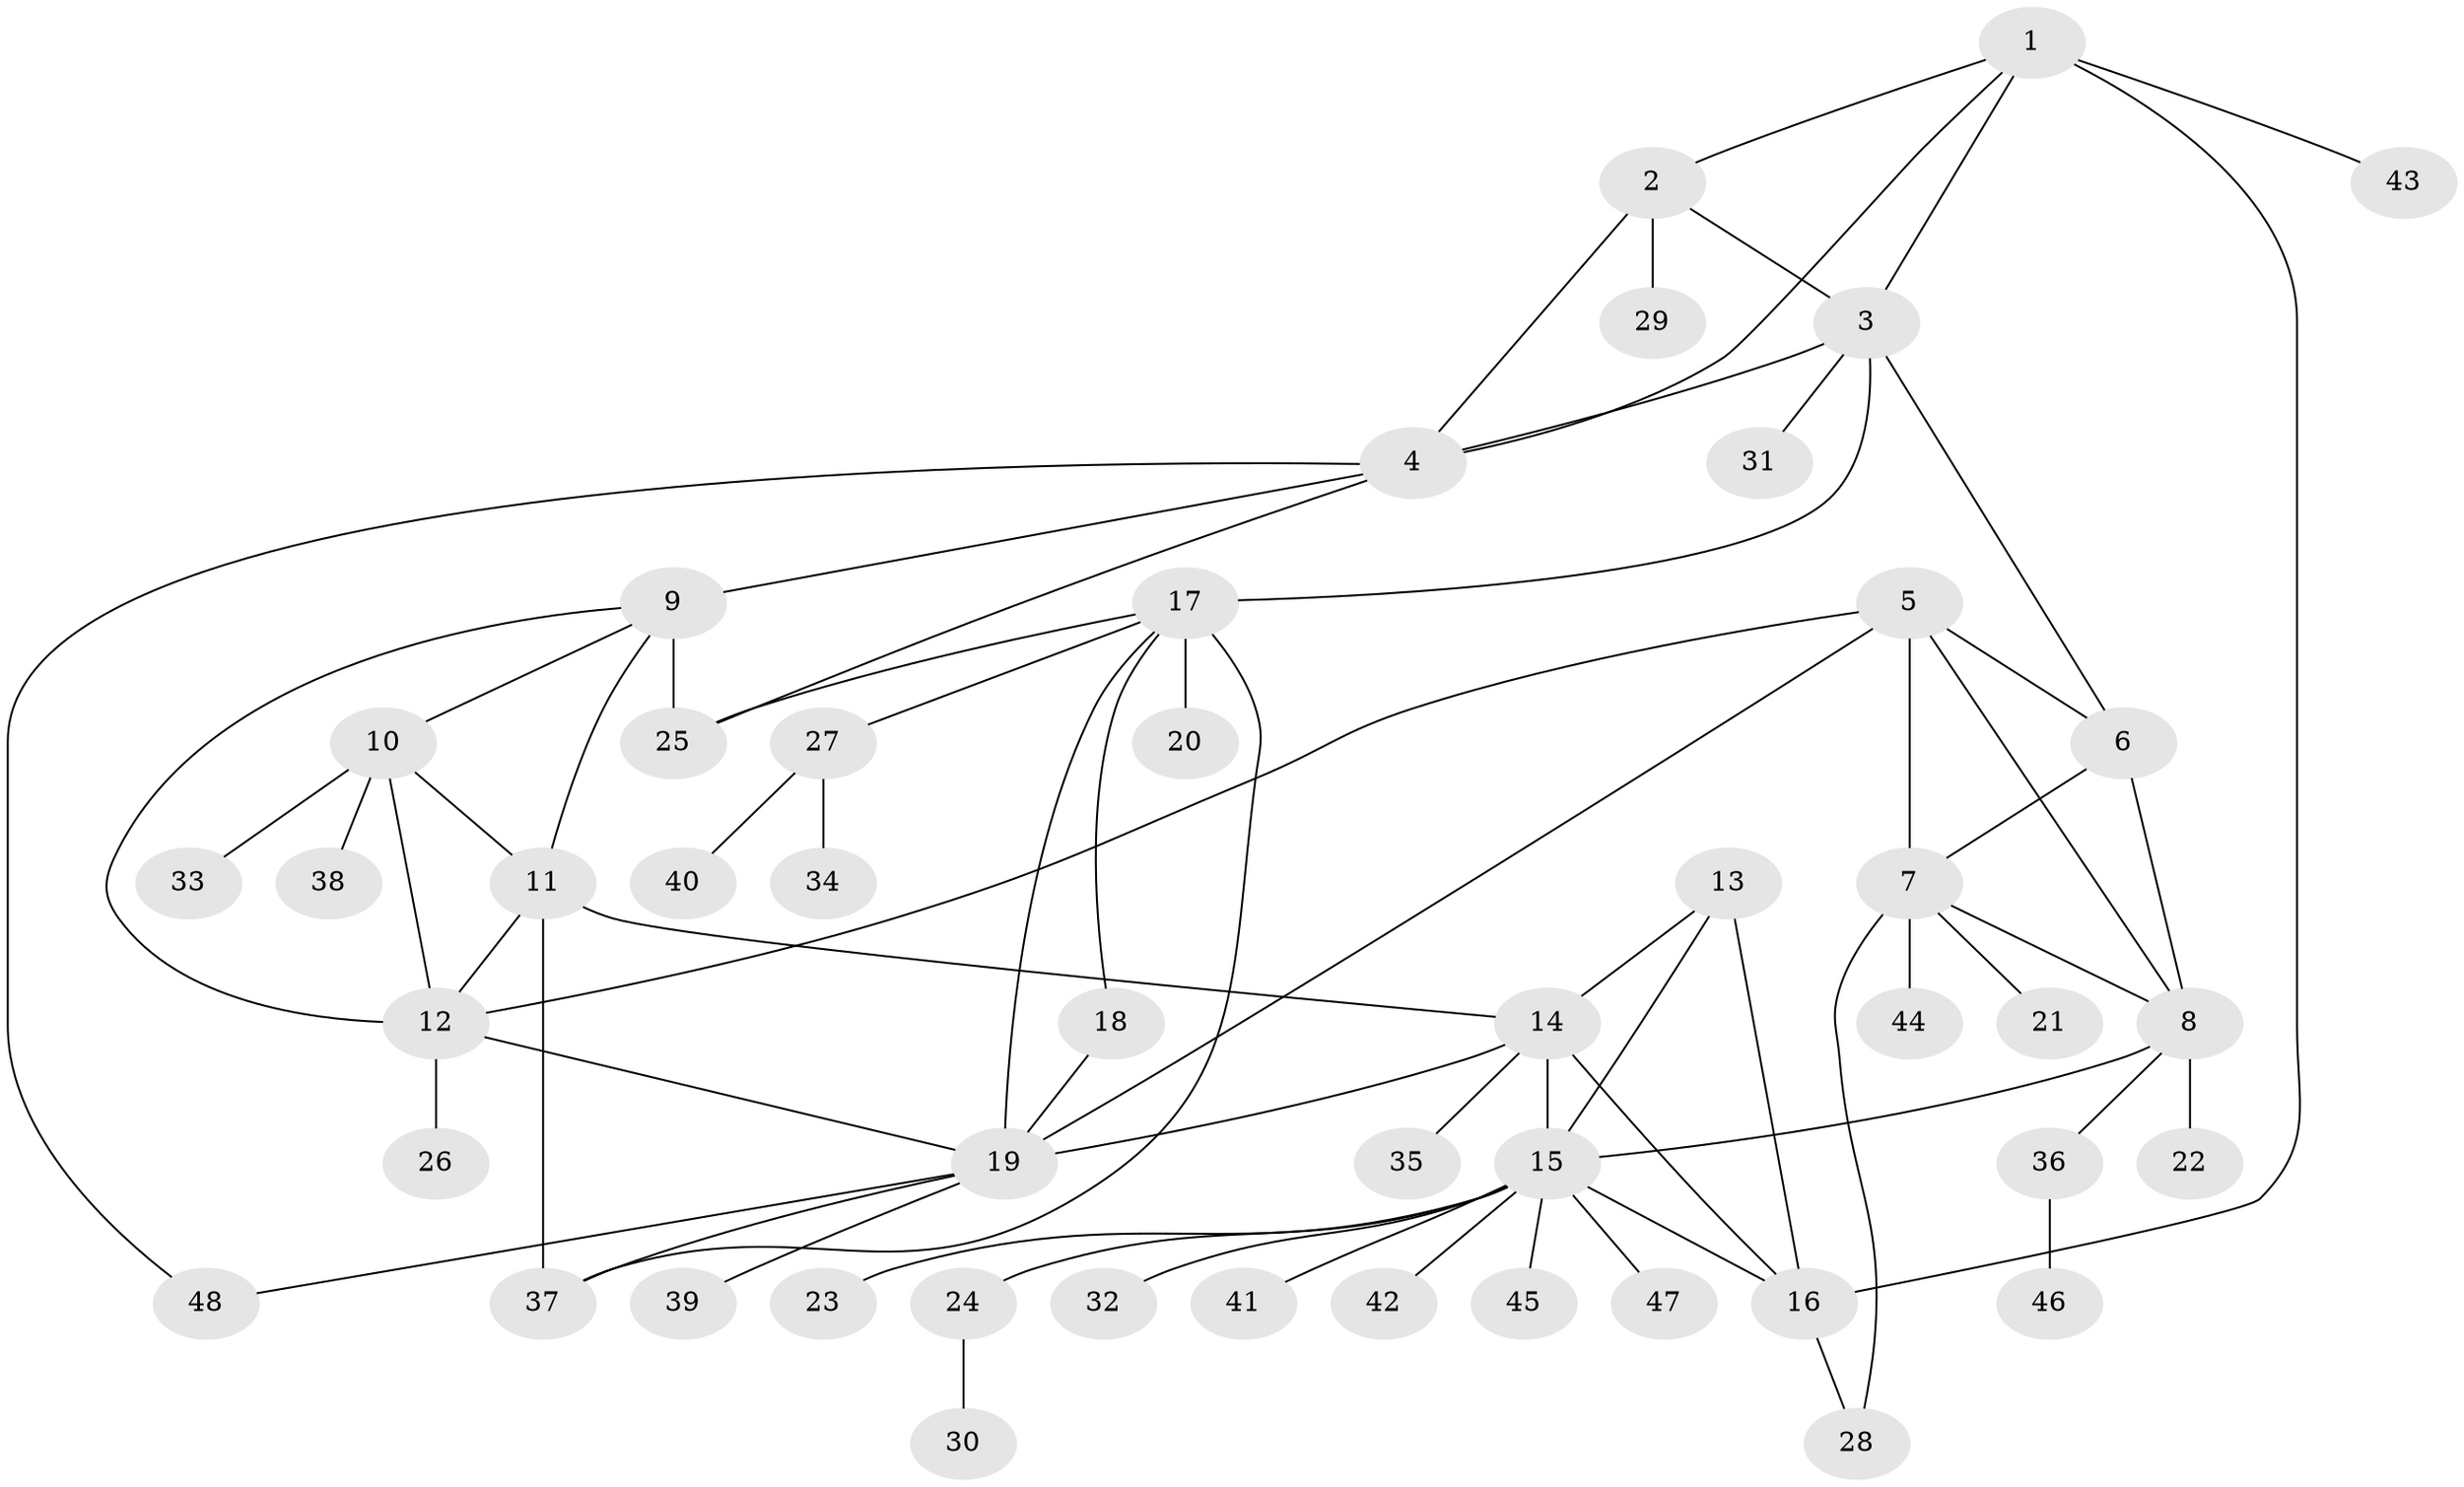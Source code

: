 // original degree distribution, {7: 0.10869565217391304, 6: 0.010869565217391304, 5: 0.021739130434782608, 8: 0.03260869565217391, 12: 0.010869565217391304, 14: 0.010869565217391304, 4: 0.03260869565217391, 1: 0.6195652173913043, 2: 0.11956521739130435, 3: 0.03260869565217391}
// Generated by graph-tools (version 1.1) at 2025/52/03/04/25 22:52:39]
// undirected, 48 vertices, 72 edges
graph export_dot {
  node [color=gray90,style=filled];
  1;
  2;
  3;
  4;
  5;
  6;
  7;
  8;
  9;
  10;
  11;
  12;
  13;
  14;
  15;
  16;
  17;
  18;
  19;
  20;
  21;
  22;
  23;
  24;
  25;
  26;
  27;
  28;
  29;
  30;
  31;
  32;
  33;
  34;
  35;
  36;
  37;
  38;
  39;
  40;
  41;
  42;
  43;
  44;
  45;
  46;
  47;
  48;
  1 -- 2 [weight=1.0];
  1 -- 3 [weight=1.0];
  1 -- 4 [weight=1.0];
  1 -- 16 [weight=1.0];
  1 -- 43 [weight=2.0];
  2 -- 3 [weight=1.0];
  2 -- 4 [weight=1.0];
  2 -- 29 [weight=3.0];
  3 -- 4 [weight=1.0];
  3 -- 6 [weight=1.0];
  3 -- 17 [weight=1.0];
  3 -- 31 [weight=1.0];
  4 -- 9 [weight=1.0];
  4 -- 25 [weight=1.0];
  4 -- 48 [weight=1.0];
  5 -- 6 [weight=1.0];
  5 -- 7 [weight=1.0];
  5 -- 8 [weight=1.0];
  5 -- 12 [weight=1.0];
  5 -- 19 [weight=1.0];
  6 -- 7 [weight=1.0];
  6 -- 8 [weight=1.0];
  7 -- 8 [weight=1.0];
  7 -- 21 [weight=1.0];
  7 -- 28 [weight=1.0];
  7 -- 44 [weight=1.0];
  8 -- 15 [weight=1.0];
  8 -- 22 [weight=1.0];
  8 -- 36 [weight=1.0];
  9 -- 10 [weight=1.0];
  9 -- 11 [weight=1.0];
  9 -- 12 [weight=1.0];
  9 -- 25 [weight=3.0];
  10 -- 11 [weight=1.0];
  10 -- 12 [weight=1.0];
  10 -- 33 [weight=1.0];
  10 -- 38 [weight=2.0];
  11 -- 12 [weight=1.0];
  11 -- 14 [weight=1.0];
  11 -- 37 [weight=3.0];
  12 -- 19 [weight=1.0];
  12 -- 26 [weight=1.0];
  13 -- 14 [weight=1.0];
  13 -- 15 [weight=1.0];
  13 -- 16 [weight=4.0];
  14 -- 15 [weight=1.0];
  14 -- 16 [weight=1.0];
  14 -- 19 [weight=1.0];
  14 -- 35 [weight=1.0];
  15 -- 16 [weight=1.0];
  15 -- 23 [weight=1.0];
  15 -- 24 [weight=1.0];
  15 -- 32 [weight=1.0];
  15 -- 41 [weight=1.0];
  15 -- 42 [weight=1.0];
  15 -- 45 [weight=1.0];
  15 -- 47 [weight=1.0];
  16 -- 28 [weight=1.0];
  17 -- 18 [weight=1.0];
  17 -- 19 [weight=2.0];
  17 -- 20 [weight=6.0];
  17 -- 25 [weight=1.0];
  17 -- 27 [weight=1.0];
  17 -- 37 [weight=1.0];
  18 -- 19 [weight=2.0];
  19 -- 37 [weight=1.0];
  19 -- 39 [weight=1.0];
  19 -- 48 [weight=1.0];
  24 -- 30 [weight=1.0];
  27 -- 34 [weight=1.0];
  27 -- 40 [weight=1.0];
  36 -- 46 [weight=1.0];
}

